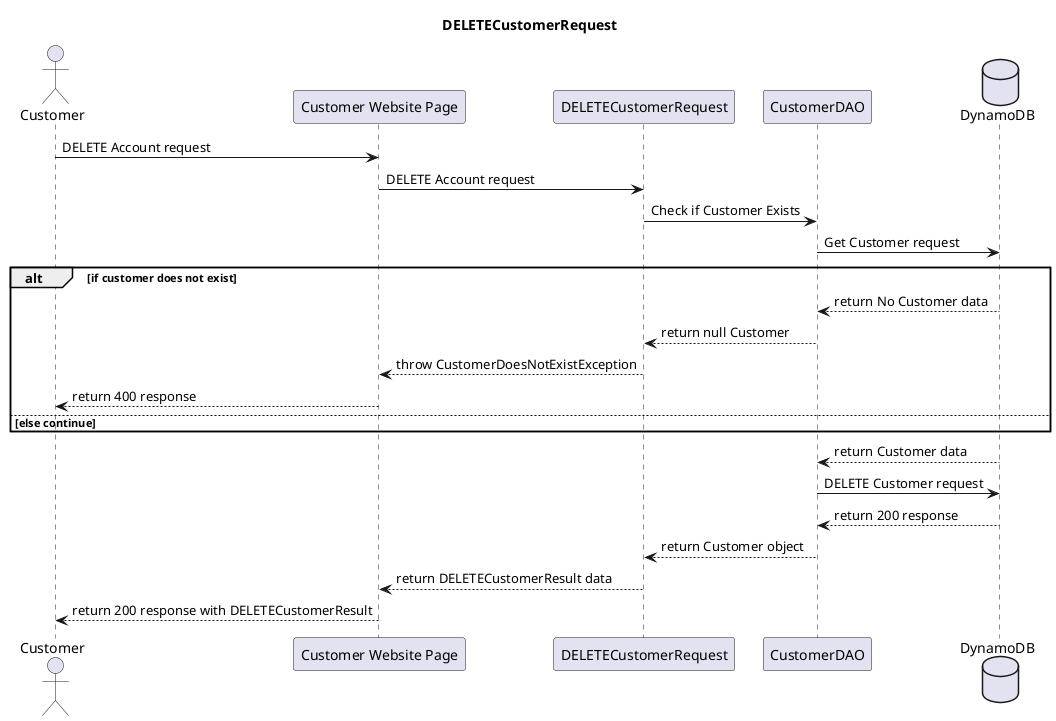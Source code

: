 @startuml
'https://plantuml.com/sequence-diagram

actor "Customer" as client
participant "Customer Website Page" as apiGateway
participant "DELETECustomerRequest" as DELETECustomerRequest
participant "CustomerDAO" as customerDao
database "DynamoDB" as dynamoDB

title DELETECustomerRequest

client -> apiGateway : DELETE Account request
apiGateway -> DELETECustomerRequest : DELETE Account request
DELETECustomerRequest -> customerDao : Check if Customer Exists
customerDao -> dynamoDB : Get Customer request

alt if customer does not exist
dynamoDB --> customerDao : return No Customer data
customerDao --> DELETECustomerRequest : return null Customer
DELETECustomerRequest --> apiGateway : throw CustomerDoesNotExistException
apiGateway --> client : return 400 response
else else continue
end
dynamoDB --> customerDao : return Customer data
customerDao -> dynamoDB : DELETE Customer request
dynamoDB --> customerDao : return 200 response
customerDao --> DELETECustomerRequest : return Customer object
DELETECustomerRequest --> apiGateway : return DELETECustomerResult data
apiGateway --> client : return 200 response with DELETECustomerResult
@enduml